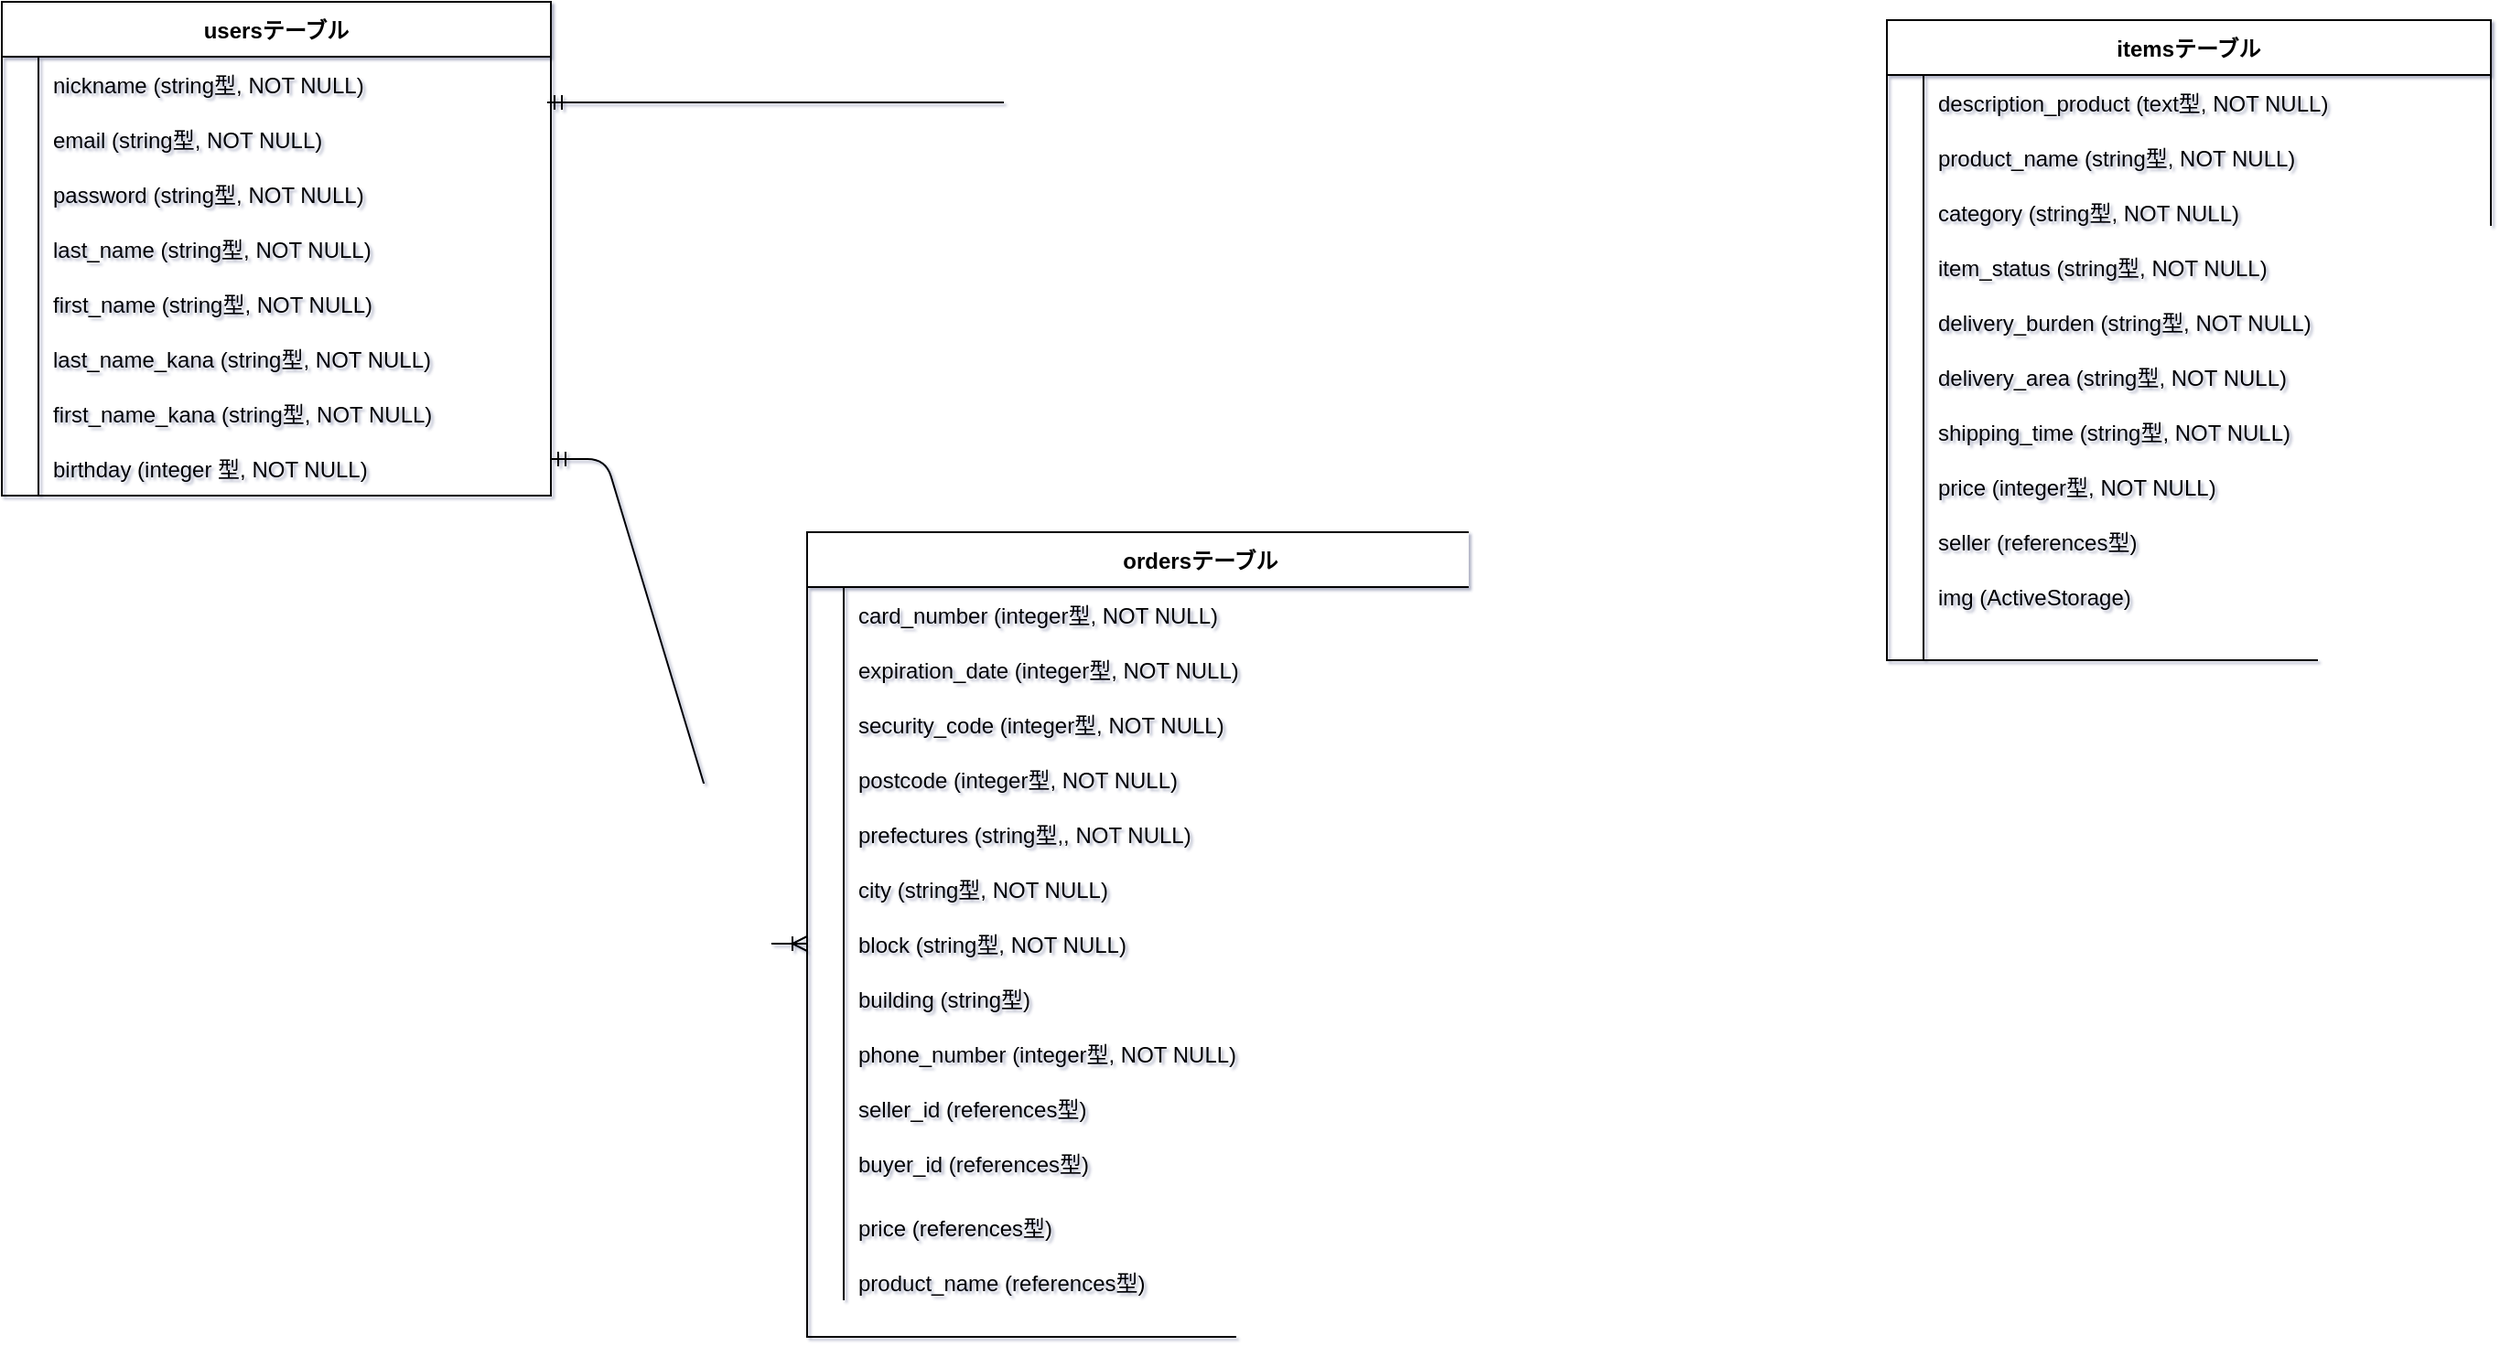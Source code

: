 <mxfile version="14.4.2" type="device"><diagram id="Z1LUBmAmDpVQYMSEyhby" name="Page-1"><mxGraphModel dx="1380" dy="544" grid="1" gridSize="10" guides="1" tooltips="1" connect="1" arrows="1" fold="1" page="0" pageScale="1" pageWidth="1169" pageHeight="827" math="0" shadow="1"><root><mxCell id="0"/><mxCell id="1" parent="0"/><mxCell id="z6vRA38vXSRTYfaLNDdw-1" value="itemsテーブル" style="shape=table;startSize=30;container=1;collapsible=1;childLayout=tableLayout;fixedRows=1;rowLines=0;fontStyle=1;align=center;resizeLast=1;" vertex="1" parent="1"><mxGeometry x="920" y="100" width="330" height="350" as="geometry"/></mxCell><mxCell id="z6vRA38vXSRTYfaLNDdw-23" value="" style="shape=partialRectangle;collapsible=0;dropTarget=0;pointerEvents=0;fillColor=none;top=0;left=0;bottom=0;right=0;points=[[0,0.5],[1,0.5]];portConstraint=eastwest;" vertex="1" parent="z6vRA38vXSRTYfaLNDdw-1"><mxGeometry y="30" width="330" height="30" as="geometry"/></mxCell><mxCell id="z6vRA38vXSRTYfaLNDdw-24" value="" style="shape=partialRectangle;connectable=0;fillColor=none;top=0;left=0;bottom=0;right=0;editable=1;overflow=hidden;" vertex="1" parent="z6vRA38vXSRTYfaLNDdw-23"><mxGeometry width="20" height="30" as="geometry"/></mxCell><mxCell id="z6vRA38vXSRTYfaLNDdw-25" value="description_product (text型, NOT NULL)" style="shape=partialRectangle;connectable=0;fillColor=none;top=0;left=0;bottom=0;right=0;align=left;spacingLeft=6;overflow=hidden;" vertex="1" parent="z6vRA38vXSRTYfaLNDdw-23"><mxGeometry x="20" width="310" height="30" as="geometry"/></mxCell><mxCell id="z6vRA38vXSRTYfaLNDdw-5" value="" style="shape=partialRectangle;collapsible=0;dropTarget=0;pointerEvents=0;fillColor=none;top=0;left=0;bottom=0;right=0;points=[[0,0.5],[1,0.5]];portConstraint=eastwest;" vertex="1" parent="z6vRA38vXSRTYfaLNDdw-1"><mxGeometry y="60" width="330" height="30" as="geometry"/></mxCell><mxCell id="z6vRA38vXSRTYfaLNDdw-6" value="" style="shape=partialRectangle;connectable=0;fillColor=none;top=0;left=0;bottom=0;right=0;editable=1;overflow=hidden;" vertex="1" parent="z6vRA38vXSRTYfaLNDdw-5"><mxGeometry width="20" height="30" as="geometry"/></mxCell><mxCell id="z6vRA38vXSRTYfaLNDdw-7" value="product_name (string型, NOT NULL)" style="shape=partialRectangle;connectable=0;fillColor=none;top=0;left=0;bottom=0;right=0;align=left;spacingLeft=6;overflow=hidden;" vertex="1" parent="z6vRA38vXSRTYfaLNDdw-5"><mxGeometry x="20" width="310" height="30" as="geometry"/></mxCell><mxCell id="z6vRA38vXSRTYfaLNDdw-8" value="" style="shape=partialRectangle;collapsible=0;dropTarget=0;pointerEvents=0;fillColor=none;top=0;left=0;bottom=0;right=0;points=[[0,0.5],[1,0.5]];portConstraint=eastwest;" vertex="1" parent="z6vRA38vXSRTYfaLNDdw-1"><mxGeometry y="90" width="330" height="30" as="geometry"/></mxCell><mxCell id="z6vRA38vXSRTYfaLNDdw-9" value="" style="shape=partialRectangle;connectable=0;fillColor=none;top=0;left=0;bottom=0;right=0;editable=1;overflow=hidden;" vertex="1" parent="z6vRA38vXSRTYfaLNDdw-8"><mxGeometry width="20" height="30" as="geometry"/></mxCell><mxCell id="z6vRA38vXSRTYfaLNDdw-10" value="category (string型, NOT NULL)" style="shape=partialRectangle;connectable=0;fillColor=none;top=0;left=0;bottom=0;right=0;align=left;spacingLeft=6;overflow=hidden;" vertex="1" parent="z6vRA38vXSRTYfaLNDdw-8"><mxGeometry x="20" width="310" height="30" as="geometry"/></mxCell><mxCell id="z6vRA38vXSRTYfaLNDdw-11" value="" style="shape=partialRectangle;collapsible=0;dropTarget=0;pointerEvents=0;fillColor=none;top=0;left=0;bottom=0;right=0;points=[[0,0.5],[1,0.5]];portConstraint=eastwest;" vertex="1" parent="z6vRA38vXSRTYfaLNDdw-1"><mxGeometry y="120" width="330" height="30" as="geometry"/></mxCell><mxCell id="z6vRA38vXSRTYfaLNDdw-12" value="" style="shape=partialRectangle;connectable=0;fillColor=none;top=0;left=0;bottom=0;right=0;editable=1;overflow=hidden;" vertex="1" parent="z6vRA38vXSRTYfaLNDdw-11"><mxGeometry width="20" height="30" as="geometry"/></mxCell><mxCell id="z6vRA38vXSRTYfaLNDdw-13" value="item_status (string型, NOT NULL)" style="shape=partialRectangle;connectable=0;fillColor=none;top=0;left=0;bottom=0;right=0;align=left;spacingLeft=6;overflow=hidden;" vertex="1" parent="z6vRA38vXSRTYfaLNDdw-11"><mxGeometry x="20" width="310" height="30" as="geometry"/></mxCell><mxCell id="z6vRA38vXSRTYfaLNDdw-14" value="" style="shape=partialRectangle;collapsible=0;dropTarget=0;pointerEvents=0;fillColor=none;top=0;left=0;bottom=0;right=0;points=[[0,0.5],[1,0.5]];portConstraint=eastwest;" vertex="1" parent="z6vRA38vXSRTYfaLNDdw-1"><mxGeometry y="150" width="330" height="30" as="geometry"/></mxCell><mxCell id="z6vRA38vXSRTYfaLNDdw-15" value="" style="shape=partialRectangle;connectable=0;fillColor=none;top=0;left=0;bottom=0;right=0;editable=1;overflow=hidden;" vertex="1" parent="z6vRA38vXSRTYfaLNDdw-14"><mxGeometry width="20" height="30" as="geometry"/></mxCell><mxCell id="z6vRA38vXSRTYfaLNDdw-16" value="delivery_burden (string型, NOT NULL)" style="shape=partialRectangle;connectable=0;fillColor=none;top=0;left=0;bottom=0;right=0;align=left;spacingLeft=6;overflow=hidden;" vertex="1" parent="z6vRA38vXSRTYfaLNDdw-14"><mxGeometry x="20" width="310" height="30" as="geometry"/></mxCell><mxCell id="z6vRA38vXSRTYfaLNDdw-17" value="" style="shape=partialRectangle;collapsible=0;dropTarget=0;pointerEvents=0;fillColor=none;top=0;left=0;bottom=0;right=0;points=[[0,0.5],[1,0.5]];portConstraint=eastwest;" vertex="1" parent="z6vRA38vXSRTYfaLNDdw-1"><mxGeometry y="180" width="330" height="30" as="geometry"/></mxCell><mxCell id="z6vRA38vXSRTYfaLNDdw-18" value="" style="shape=partialRectangle;connectable=0;fillColor=none;top=0;left=0;bottom=0;right=0;editable=1;overflow=hidden;" vertex="1" parent="z6vRA38vXSRTYfaLNDdw-17"><mxGeometry width="20" height="30" as="geometry"/></mxCell><mxCell id="z6vRA38vXSRTYfaLNDdw-19" value="delivery_area (string型, NOT NULL)" style="shape=partialRectangle;connectable=0;fillColor=none;top=0;left=0;bottom=0;right=0;align=left;spacingLeft=6;overflow=hidden;" vertex="1" parent="z6vRA38vXSRTYfaLNDdw-17"><mxGeometry x="20" width="310" height="30" as="geometry"/></mxCell><mxCell id="z6vRA38vXSRTYfaLNDdw-20" value="" style="shape=partialRectangle;collapsible=0;dropTarget=0;pointerEvents=0;fillColor=none;top=0;left=0;bottom=0;right=0;points=[[0,0.5],[1,0.5]];portConstraint=eastwest;" vertex="1" parent="z6vRA38vXSRTYfaLNDdw-1"><mxGeometry y="210" width="330" height="30" as="geometry"/></mxCell><mxCell id="z6vRA38vXSRTYfaLNDdw-21" value="" style="shape=partialRectangle;connectable=0;fillColor=none;top=0;left=0;bottom=0;right=0;editable=1;overflow=hidden;" vertex="1" parent="z6vRA38vXSRTYfaLNDdw-20"><mxGeometry width="20" height="30" as="geometry"/></mxCell><mxCell id="z6vRA38vXSRTYfaLNDdw-22" value="shipping_time (string型, NOT NULL)" style="shape=partialRectangle;connectable=0;fillColor=none;top=0;left=0;bottom=0;right=0;align=left;spacingLeft=6;overflow=hidden;" vertex="1" parent="z6vRA38vXSRTYfaLNDdw-20"><mxGeometry x="20" width="310" height="30" as="geometry"/></mxCell><mxCell id="z6vRA38vXSRTYfaLNDdw-26" value="" style="shape=partialRectangle;collapsible=0;dropTarget=0;pointerEvents=0;fillColor=none;top=0;left=0;bottom=0;right=0;points=[[0,0.5],[1,0.5]];portConstraint=eastwest;" vertex="1" parent="z6vRA38vXSRTYfaLNDdw-1"><mxGeometry y="240" width="330" height="30" as="geometry"/></mxCell><mxCell id="z6vRA38vXSRTYfaLNDdw-27" value="" style="shape=partialRectangle;connectable=0;fillColor=none;top=0;left=0;bottom=0;right=0;editable=1;overflow=hidden;" vertex="1" parent="z6vRA38vXSRTYfaLNDdw-26"><mxGeometry width="20" height="30" as="geometry"/></mxCell><mxCell id="z6vRA38vXSRTYfaLNDdw-28" value="price (integer型, NOT NULL)" style="shape=partialRectangle;connectable=0;fillColor=none;top=0;left=0;bottom=0;right=0;align=left;spacingLeft=6;overflow=hidden;" vertex="1" parent="z6vRA38vXSRTYfaLNDdw-26"><mxGeometry x="20" width="310" height="30" as="geometry"/></mxCell><mxCell id="z6vRA38vXSRTYfaLNDdw-114" value="" style="shape=partialRectangle;collapsible=0;dropTarget=0;pointerEvents=0;fillColor=none;top=0;left=0;bottom=0;right=0;points=[[0,0.5],[1,0.5]];portConstraint=eastwest;" vertex="1" parent="z6vRA38vXSRTYfaLNDdw-1"><mxGeometry y="270" width="330" height="30" as="geometry"/></mxCell><mxCell id="z6vRA38vXSRTYfaLNDdw-115" value="" style="shape=partialRectangle;connectable=0;fillColor=none;top=0;left=0;bottom=0;right=0;editable=1;overflow=hidden;" vertex="1" parent="z6vRA38vXSRTYfaLNDdw-114"><mxGeometry width="20" height="30" as="geometry"/></mxCell><mxCell id="z6vRA38vXSRTYfaLNDdw-116" value="seller (references型)" style="shape=partialRectangle;connectable=0;fillColor=none;top=0;left=0;bottom=0;right=0;align=left;spacingLeft=6;overflow=hidden;" vertex="1" parent="z6vRA38vXSRTYfaLNDdw-114"><mxGeometry x="20" width="310" height="30" as="geometry"/></mxCell><mxCell id="z6vRA38vXSRTYfaLNDdw-29" value="" style="shape=partialRectangle;collapsible=0;dropTarget=0;pointerEvents=0;fillColor=none;top=0;left=0;bottom=0;right=0;points=[[0,0.5],[1,0.5]];portConstraint=eastwest;" vertex="1" parent="z6vRA38vXSRTYfaLNDdw-1"><mxGeometry y="300" width="330" height="30" as="geometry"/></mxCell><mxCell id="z6vRA38vXSRTYfaLNDdw-30" value="" style="shape=partialRectangle;connectable=0;fillColor=none;top=0;left=0;bottom=0;right=0;editable=1;overflow=hidden;" vertex="1" parent="z6vRA38vXSRTYfaLNDdw-29"><mxGeometry width="20" height="30" as="geometry"/></mxCell><mxCell id="z6vRA38vXSRTYfaLNDdw-31" value="img (ActiveStorage)" style="shape=partialRectangle;connectable=0;fillColor=none;top=0;left=0;bottom=0;right=0;align=left;spacingLeft=6;overflow=hidden;" vertex="1" parent="z6vRA38vXSRTYfaLNDdw-29"><mxGeometry x="20" width="310" height="30" as="geometry"/></mxCell><mxCell id="z6vRA38vXSRTYfaLNDdw-2" value="" style="shape=partialRectangle;collapsible=0;dropTarget=0;pointerEvents=0;fillColor=none;top=0;left=0;bottom=1;right=0;points=[[0,0.5],[1,0.5]];portConstraint=eastwest;" vertex="1" parent="z6vRA38vXSRTYfaLNDdw-1"><mxGeometry y="330" width="330" height="20" as="geometry"/></mxCell><mxCell id="z6vRA38vXSRTYfaLNDdw-3" value="" style="shape=partialRectangle;connectable=0;fillColor=none;top=0;left=0;bottom=0;right=0;fontStyle=1;overflow=hidden;" vertex="1" parent="z6vRA38vXSRTYfaLNDdw-2"><mxGeometry width="20" height="20" as="geometry"/></mxCell><mxCell id="z6vRA38vXSRTYfaLNDdw-4" value="" style="shape=partialRectangle;connectable=0;fillColor=none;top=0;left=0;bottom=0;right=0;align=left;spacingLeft=6;fontStyle=5;overflow=hidden;" vertex="1" parent="z6vRA38vXSRTYfaLNDdw-2"><mxGeometry x="20" width="310" height="20" as="geometry"/></mxCell><mxCell id="z6vRA38vXSRTYfaLNDdw-40" value="usersテーブル" style="shape=table;startSize=30;container=1;collapsible=1;childLayout=tableLayout;fixedRows=1;rowLines=0;fontStyle=1;align=center;resizeLast=1;" vertex="1" parent="1"><mxGeometry x="-110" y="90" width="300" height="270" as="geometry"/></mxCell><mxCell id="z6vRA38vXSRTYfaLNDdw-44" value="" style="shape=partialRectangle;collapsible=0;dropTarget=0;pointerEvents=0;fillColor=none;top=0;left=0;bottom=0;right=0;points=[[0,0.5],[1,0.5]];portConstraint=eastwest;" vertex="1" parent="z6vRA38vXSRTYfaLNDdw-40"><mxGeometry y="30" width="300" height="30" as="geometry"/></mxCell><mxCell id="z6vRA38vXSRTYfaLNDdw-45" value="" style="shape=partialRectangle;connectable=0;fillColor=none;top=0;left=0;bottom=0;right=0;editable=1;overflow=hidden;" vertex="1" parent="z6vRA38vXSRTYfaLNDdw-44"><mxGeometry width="20" height="30" as="geometry"/></mxCell><mxCell id="z6vRA38vXSRTYfaLNDdw-46" value="nickname (string型, NOT NULL)" style="shape=partialRectangle;connectable=0;fillColor=none;top=0;left=0;bottom=0;right=0;align=left;spacingLeft=6;overflow=hidden;" vertex="1" parent="z6vRA38vXSRTYfaLNDdw-44"><mxGeometry x="20" width="280" height="30" as="geometry"/></mxCell><mxCell id="z6vRA38vXSRTYfaLNDdw-47" value="" style="shape=partialRectangle;collapsible=0;dropTarget=0;pointerEvents=0;fillColor=none;top=0;left=0;bottom=0;right=0;points=[[0,0.5],[1,0.5]];portConstraint=eastwest;" vertex="1" parent="z6vRA38vXSRTYfaLNDdw-40"><mxGeometry y="60" width="300" height="30" as="geometry"/></mxCell><mxCell id="z6vRA38vXSRTYfaLNDdw-48" value="" style="shape=partialRectangle;connectable=0;fillColor=none;top=0;left=0;bottom=0;right=0;editable=1;overflow=hidden;" vertex="1" parent="z6vRA38vXSRTYfaLNDdw-47"><mxGeometry width="20" height="30" as="geometry"/></mxCell><mxCell id="z6vRA38vXSRTYfaLNDdw-49" value="email (string型, NOT NULL)" style="shape=partialRectangle;connectable=0;fillColor=none;top=0;left=0;bottom=0;right=0;align=left;spacingLeft=6;overflow=hidden;" vertex="1" parent="z6vRA38vXSRTYfaLNDdw-47"><mxGeometry x="20" width="280" height="30" as="geometry"/></mxCell><mxCell id="z6vRA38vXSRTYfaLNDdw-50" value="" style="shape=partialRectangle;collapsible=0;dropTarget=0;pointerEvents=0;fillColor=none;top=0;left=0;bottom=0;right=0;points=[[0,0.5],[1,0.5]];portConstraint=eastwest;" vertex="1" parent="z6vRA38vXSRTYfaLNDdw-40"><mxGeometry y="90" width="300" height="30" as="geometry"/></mxCell><mxCell id="z6vRA38vXSRTYfaLNDdw-51" value="" style="shape=partialRectangle;connectable=0;fillColor=none;top=0;left=0;bottom=0;right=0;editable=1;overflow=hidden;" vertex="1" parent="z6vRA38vXSRTYfaLNDdw-50"><mxGeometry width="20" height="30" as="geometry"/></mxCell><mxCell id="z6vRA38vXSRTYfaLNDdw-52" value="password (string型, NOT NULL)" style="shape=partialRectangle;connectable=0;fillColor=none;top=0;left=0;bottom=0;right=0;align=left;spacingLeft=6;overflow=hidden;" vertex="1" parent="z6vRA38vXSRTYfaLNDdw-50"><mxGeometry x="20" width="280" height="30" as="geometry"/></mxCell><mxCell id="z6vRA38vXSRTYfaLNDdw-56" value="" style="shape=partialRectangle;collapsible=0;dropTarget=0;pointerEvents=0;fillColor=none;top=0;left=0;bottom=0;right=0;points=[[0,0.5],[1,0.5]];portConstraint=eastwest;" vertex="1" parent="z6vRA38vXSRTYfaLNDdw-40"><mxGeometry y="120" width="300" height="30" as="geometry"/></mxCell><mxCell id="z6vRA38vXSRTYfaLNDdw-57" value="" style="shape=partialRectangle;connectable=0;fillColor=none;top=0;left=0;bottom=0;right=0;editable=1;overflow=hidden;" vertex="1" parent="z6vRA38vXSRTYfaLNDdw-56"><mxGeometry width="20" height="30" as="geometry"/></mxCell><mxCell id="z6vRA38vXSRTYfaLNDdw-58" value="last_name (string型, NOT NULL)" style="shape=partialRectangle;connectable=0;fillColor=none;top=0;left=0;bottom=0;right=0;align=left;spacingLeft=6;overflow=hidden;" vertex="1" parent="z6vRA38vXSRTYfaLNDdw-56"><mxGeometry x="20" width="280" height="30" as="geometry"/></mxCell><mxCell id="z6vRA38vXSRTYfaLNDdw-59" value="" style="shape=partialRectangle;collapsible=0;dropTarget=0;pointerEvents=0;fillColor=none;top=0;left=0;bottom=0;right=0;points=[[0,0.5],[1,0.5]];portConstraint=eastwest;" vertex="1" parent="z6vRA38vXSRTYfaLNDdw-40"><mxGeometry y="150" width="300" height="30" as="geometry"/></mxCell><mxCell id="z6vRA38vXSRTYfaLNDdw-60" value="" style="shape=partialRectangle;connectable=0;fillColor=none;top=0;left=0;bottom=0;right=0;editable=1;overflow=hidden;" vertex="1" parent="z6vRA38vXSRTYfaLNDdw-59"><mxGeometry width="20" height="30" as="geometry"/></mxCell><mxCell id="z6vRA38vXSRTYfaLNDdw-61" value="first_name (string型, NOT NULL)" style="shape=partialRectangle;connectable=0;fillColor=none;top=0;left=0;bottom=0;right=0;align=left;spacingLeft=6;overflow=hidden;" vertex="1" parent="z6vRA38vXSRTYfaLNDdw-59"><mxGeometry x="20" width="280" height="30" as="geometry"/></mxCell><mxCell id="z6vRA38vXSRTYfaLNDdw-62" value="" style="shape=partialRectangle;collapsible=0;dropTarget=0;pointerEvents=0;fillColor=none;top=0;left=0;bottom=0;right=0;points=[[0,0.5],[1,0.5]];portConstraint=eastwest;" vertex="1" parent="z6vRA38vXSRTYfaLNDdw-40"><mxGeometry y="180" width="300" height="30" as="geometry"/></mxCell><mxCell id="z6vRA38vXSRTYfaLNDdw-63" value="" style="shape=partialRectangle;connectable=0;fillColor=none;top=0;left=0;bottom=0;right=0;editable=1;overflow=hidden;" vertex="1" parent="z6vRA38vXSRTYfaLNDdw-62"><mxGeometry width="20" height="30" as="geometry"/></mxCell><mxCell id="z6vRA38vXSRTYfaLNDdw-64" value="last_name_kana (string型, NOT NULL)" style="shape=partialRectangle;connectable=0;fillColor=none;top=0;left=0;bottom=0;right=0;align=left;spacingLeft=6;overflow=hidden;" vertex="1" parent="z6vRA38vXSRTYfaLNDdw-62"><mxGeometry x="20" width="280" height="30" as="geometry"/></mxCell><mxCell id="z6vRA38vXSRTYfaLNDdw-65" value="" style="shape=partialRectangle;collapsible=0;dropTarget=0;pointerEvents=0;fillColor=none;top=0;left=0;bottom=0;right=0;points=[[0,0.5],[1,0.5]];portConstraint=eastwest;" vertex="1" parent="z6vRA38vXSRTYfaLNDdw-40"><mxGeometry y="210" width="300" height="30" as="geometry"/></mxCell><mxCell id="z6vRA38vXSRTYfaLNDdw-66" value="" style="shape=partialRectangle;connectable=0;fillColor=none;top=0;left=0;bottom=0;right=0;editable=1;overflow=hidden;" vertex="1" parent="z6vRA38vXSRTYfaLNDdw-65"><mxGeometry width="20" height="30" as="geometry"/></mxCell><mxCell id="z6vRA38vXSRTYfaLNDdw-67" value="first_name_kana (string型, NOT NULL)" style="shape=partialRectangle;connectable=0;fillColor=none;top=0;left=0;bottom=0;right=0;align=left;spacingLeft=6;overflow=hidden;" vertex="1" parent="z6vRA38vXSRTYfaLNDdw-65"><mxGeometry x="20" width="280" height="30" as="geometry"/></mxCell><mxCell id="z6vRA38vXSRTYfaLNDdw-68" value="" style="shape=partialRectangle;collapsible=0;dropTarget=0;pointerEvents=0;fillColor=none;top=0;left=0;bottom=0;right=0;points=[[0,0.5],[1,0.5]];portConstraint=eastwest;" vertex="1" parent="z6vRA38vXSRTYfaLNDdw-40"><mxGeometry y="240" width="300" height="30" as="geometry"/></mxCell><mxCell id="z6vRA38vXSRTYfaLNDdw-69" value="" style="shape=partialRectangle;connectable=0;fillColor=none;top=0;left=0;bottom=0;right=0;editable=1;overflow=hidden;" vertex="1" parent="z6vRA38vXSRTYfaLNDdw-68"><mxGeometry width="20" height="30" as="geometry"/></mxCell><mxCell id="z6vRA38vXSRTYfaLNDdw-70" value="birthday (integer 型, NOT NULL)" style="shape=partialRectangle;connectable=0;fillColor=none;top=0;left=0;bottom=0;right=0;align=left;spacingLeft=6;overflow=hidden;" vertex="1" parent="z6vRA38vXSRTYfaLNDdw-68"><mxGeometry x="20" width="280" height="30" as="geometry"/></mxCell><mxCell id="z6vRA38vXSRTYfaLNDdw-77" value="ordersテーブル" style="shape=table;startSize=30;container=1;collapsible=1;childLayout=tableLayout;fixedRows=1;rowLines=0;fontStyle=1;align=center;resizeLast=1;" vertex="1" parent="1"><mxGeometry x="330" y="380" width="430" height="440.0" as="geometry"/></mxCell><mxCell id="z6vRA38vXSRTYfaLNDdw-81" value="" style="shape=partialRectangle;collapsible=0;dropTarget=0;pointerEvents=0;fillColor=none;top=0;left=0;bottom=0;right=0;points=[[0,0.5],[1,0.5]];portConstraint=eastwest;" vertex="1" parent="z6vRA38vXSRTYfaLNDdw-77"><mxGeometry y="30" width="430" height="30" as="geometry"/></mxCell><mxCell id="z6vRA38vXSRTYfaLNDdw-82" value="" style="shape=partialRectangle;connectable=0;fillColor=none;top=0;left=0;bottom=0;right=0;editable=1;overflow=hidden;" vertex="1" parent="z6vRA38vXSRTYfaLNDdw-81"><mxGeometry width="20" height="30" as="geometry"/></mxCell><mxCell id="z6vRA38vXSRTYfaLNDdw-83" value="card_number (integer型, NOT NULL)" style="shape=partialRectangle;connectable=0;fillColor=none;top=0;left=0;bottom=0;right=0;align=left;spacingLeft=6;overflow=hidden;" vertex="1" parent="z6vRA38vXSRTYfaLNDdw-81"><mxGeometry x="20" width="410" height="30" as="geometry"/></mxCell><mxCell id="z6vRA38vXSRTYfaLNDdw-84" value="" style="shape=partialRectangle;collapsible=0;dropTarget=0;pointerEvents=0;fillColor=none;top=0;left=0;bottom=0;right=0;points=[[0,0.5],[1,0.5]];portConstraint=eastwest;" vertex="1" parent="z6vRA38vXSRTYfaLNDdw-77"><mxGeometry y="60" width="430" height="30" as="geometry"/></mxCell><mxCell id="z6vRA38vXSRTYfaLNDdw-85" value="" style="shape=partialRectangle;connectable=0;fillColor=none;top=0;left=0;bottom=0;right=0;editable=1;overflow=hidden;" vertex="1" parent="z6vRA38vXSRTYfaLNDdw-84"><mxGeometry width="20" height="30" as="geometry"/></mxCell><mxCell id="z6vRA38vXSRTYfaLNDdw-86" value="expiration_date (integer型, NOT NULL)" style="shape=partialRectangle;connectable=0;fillColor=none;top=0;left=0;bottom=0;right=0;align=left;spacingLeft=6;overflow=hidden;" vertex="1" parent="z6vRA38vXSRTYfaLNDdw-84"><mxGeometry x="20" width="410" height="30" as="geometry"/></mxCell><mxCell id="z6vRA38vXSRTYfaLNDdw-87" value="" style="shape=partialRectangle;collapsible=0;dropTarget=0;pointerEvents=0;fillColor=none;top=0;left=0;bottom=0;right=0;points=[[0,0.5],[1,0.5]];portConstraint=eastwest;" vertex="1" parent="z6vRA38vXSRTYfaLNDdw-77"><mxGeometry y="90" width="430" height="30" as="geometry"/></mxCell><mxCell id="z6vRA38vXSRTYfaLNDdw-88" value="" style="shape=partialRectangle;connectable=0;fillColor=none;top=0;left=0;bottom=0;right=0;editable=1;overflow=hidden;" vertex="1" parent="z6vRA38vXSRTYfaLNDdw-87"><mxGeometry width="20" height="30" as="geometry"/></mxCell><mxCell id="z6vRA38vXSRTYfaLNDdw-89" value="security_code (integer型, NOT NULL)" style="shape=partialRectangle;connectable=0;fillColor=none;top=0;left=0;bottom=0;right=0;align=left;spacingLeft=6;overflow=hidden;" vertex="1" parent="z6vRA38vXSRTYfaLNDdw-87"><mxGeometry x="20" width="410" height="30" as="geometry"/></mxCell><mxCell id="z6vRA38vXSRTYfaLNDdw-90" value="" style="shape=partialRectangle;collapsible=0;dropTarget=0;pointerEvents=0;fillColor=none;top=0;left=0;bottom=0;right=0;points=[[0,0.5],[1,0.5]];portConstraint=eastwest;" vertex="1" parent="z6vRA38vXSRTYfaLNDdw-77"><mxGeometry y="120" width="430" height="30" as="geometry"/></mxCell><mxCell id="z6vRA38vXSRTYfaLNDdw-91" value="" style="shape=partialRectangle;connectable=0;fillColor=none;top=0;left=0;bottom=0;right=0;editable=1;overflow=hidden;" vertex="1" parent="z6vRA38vXSRTYfaLNDdw-90"><mxGeometry width="20" height="30" as="geometry"/></mxCell><mxCell id="z6vRA38vXSRTYfaLNDdw-92" value="postcode (integer型, NOT NULL)" style="shape=partialRectangle;connectable=0;fillColor=none;top=0;left=0;bottom=0;right=0;align=left;spacingLeft=6;overflow=hidden;" vertex="1" parent="z6vRA38vXSRTYfaLNDdw-90"><mxGeometry x="20" width="410" height="30" as="geometry"/></mxCell><mxCell id="z6vRA38vXSRTYfaLNDdw-93" value="" style="shape=partialRectangle;collapsible=0;dropTarget=0;pointerEvents=0;fillColor=none;top=0;left=0;bottom=0;right=0;points=[[0,0.5],[1,0.5]];portConstraint=eastwest;" vertex="1" parent="z6vRA38vXSRTYfaLNDdw-77"><mxGeometry y="150" width="430" height="30" as="geometry"/></mxCell><mxCell id="z6vRA38vXSRTYfaLNDdw-94" value="" style="shape=partialRectangle;connectable=0;fillColor=none;top=0;left=0;bottom=0;right=0;editable=1;overflow=hidden;" vertex="1" parent="z6vRA38vXSRTYfaLNDdw-93"><mxGeometry width="20" height="30" as="geometry"/></mxCell><mxCell id="z6vRA38vXSRTYfaLNDdw-95" value="prefectures (string型,, NOT NULL)" style="shape=partialRectangle;connectable=0;fillColor=none;top=0;left=0;bottom=0;right=0;align=left;spacingLeft=6;overflow=hidden;" vertex="1" parent="z6vRA38vXSRTYfaLNDdw-93"><mxGeometry x="20" width="410" height="30" as="geometry"/></mxCell><mxCell id="z6vRA38vXSRTYfaLNDdw-96" value="" style="shape=partialRectangle;collapsible=0;dropTarget=0;pointerEvents=0;fillColor=none;top=0;left=0;bottom=0;right=0;points=[[0,0.5],[1,0.5]];portConstraint=eastwest;" vertex="1" parent="z6vRA38vXSRTYfaLNDdw-77"><mxGeometry y="180" width="430" height="30" as="geometry"/></mxCell><mxCell id="z6vRA38vXSRTYfaLNDdw-97" value="" style="shape=partialRectangle;connectable=0;fillColor=none;top=0;left=0;bottom=0;right=0;editable=1;overflow=hidden;" vertex="1" parent="z6vRA38vXSRTYfaLNDdw-96"><mxGeometry width="20" height="30" as="geometry"/></mxCell><mxCell id="z6vRA38vXSRTYfaLNDdw-98" value="city (string型, NOT NULL)" style="shape=partialRectangle;connectable=0;fillColor=none;top=0;left=0;bottom=0;right=0;align=left;spacingLeft=6;overflow=hidden;" vertex="1" parent="z6vRA38vXSRTYfaLNDdw-96"><mxGeometry x="20" width="410" height="30" as="geometry"/></mxCell><mxCell id="z6vRA38vXSRTYfaLNDdw-99" value="" style="shape=partialRectangle;collapsible=0;dropTarget=0;pointerEvents=0;fillColor=none;top=0;left=0;bottom=0;right=0;points=[[0,0.5],[1,0.5]];portConstraint=eastwest;" vertex="1" parent="z6vRA38vXSRTYfaLNDdw-77"><mxGeometry y="210" width="430" height="30" as="geometry"/></mxCell><mxCell id="z6vRA38vXSRTYfaLNDdw-100" value="" style="shape=partialRectangle;connectable=0;fillColor=none;top=0;left=0;bottom=0;right=0;editable=1;overflow=hidden;" vertex="1" parent="z6vRA38vXSRTYfaLNDdw-99"><mxGeometry width="20" height="30" as="geometry"/></mxCell><mxCell id="z6vRA38vXSRTYfaLNDdw-101" value="block (string型, NOT NULL)" style="shape=partialRectangle;connectable=0;fillColor=none;top=0;left=0;bottom=0;right=0;align=left;spacingLeft=6;overflow=hidden;" vertex="1" parent="z6vRA38vXSRTYfaLNDdw-99"><mxGeometry x="20" width="410" height="30" as="geometry"/></mxCell><mxCell id="z6vRA38vXSRTYfaLNDdw-102" value="" style="shape=partialRectangle;collapsible=0;dropTarget=0;pointerEvents=0;fillColor=none;top=0;left=0;bottom=0;right=0;points=[[0,0.5],[1,0.5]];portConstraint=eastwest;" vertex="1" parent="z6vRA38vXSRTYfaLNDdw-77"><mxGeometry y="240" width="430" height="30" as="geometry"/></mxCell><mxCell id="z6vRA38vXSRTYfaLNDdw-103" value="" style="shape=partialRectangle;connectable=0;fillColor=none;top=0;left=0;bottom=0;right=0;editable=1;overflow=hidden;" vertex="1" parent="z6vRA38vXSRTYfaLNDdw-102"><mxGeometry width="20" height="30" as="geometry"/></mxCell><mxCell id="z6vRA38vXSRTYfaLNDdw-104" value="building (string型)" style="shape=partialRectangle;connectable=0;fillColor=none;top=0;left=0;bottom=0;right=0;align=left;spacingLeft=6;overflow=hidden;" vertex="1" parent="z6vRA38vXSRTYfaLNDdw-102"><mxGeometry x="20" width="410" height="30" as="geometry"/></mxCell><mxCell id="z6vRA38vXSRTYfaLNDdw-105" value="" style="shape=partialRectangle;collapsible=0;dropTarget=0;pointerEvents=0;fillColor=none;top=0;left=0;bottom=0;right=0;points=[[0,0.5],[1,0.5]];portConstraint=eastwest;" vertex="1" parent="z6vRA38vXSRTYfaLNDdw-77"><mxGeometry y="270" width="430" height="30" as="geometry"/></mxCell><mxCell id="z6vRA38vXSRTYfaLNDdw-106" value="" style="shape=partialRectangle;connectable=0;fillColor=none;top=0;left=0;bottom=0;right=0;editable=1;overflow=hidden;" vertex="1" parent="z6vRA38vXSRTYfaLNDdw-105"><mxGeometry width="20" height="30" as="geometry"/></mxCell><mxCell id="z6vRA38vXSRTYfaLNDdw-107" value="phone_number (integer型, NOT NULL)" style="shape=partialRectangle;connectable=0;fillColor=none;top=0;left=0;bottom=0;right=0;align=left;spacingLeft=6;overflow=hidden;" vertex="1" parent="z6vRA38vXSRTYfaLNDdw-105"><mxGeometry x="20" width="410" height="30" as="geometry"/></mxCell><mxCell id="z6vRA38vXSRTYfaLNDdw-117" value="" style="shape=partialRectangle;collapsible=0;dropTarget=0;pointerEvents=0;fillColor=none;top=0;left=0;bottom=0;right=0;points=[[0,0.5],[1,0.5]];portConstraint=eastwest;" vertex="1" parent="z6vRA38vXSRTYfaLNDdw-77"><mxGeometry y="300" width="430" height="30" as="geometry"/></mxCell><mxCell id="z6vRA38vXSRTYfaLNDdw-118" value="" style="shape=partialRectangle;connectable=0;fillColor=none;top=0;left=0;bottom=0;right=0;editable=1;overflow=hidden;" vertex="1" parent="z6vRA38vXSRTYfaLNDdw-117"><mxGeometry width="20" height="30" as="geometry"/></mxCell><mxCell id="z6vRA38vXSRTYfaLNDdw-119" value="seller_id (references型)" style="shape=partialRectangle;connectable=0;fillColor=none;top=0;left=0;bottom=0;right=0;align=left;spacingLeft=6;overflow=hidden;" vertex="1" parent="z6vRA38vXSRTYfaLNDdw-117"><mxGeometry x="20" width="410" height="30" as="geometry"/></mxCell><mxCell id="z6vRA38vXSRTYfaLNDdw-185" value="" style="shape=partialRectangle;collapsible=0;dropTarget=0;pointerEvents=0;fillColor=none;top=0;left=0;bottom=0;right=0;points=[[0,0.5],[1,0.5]];portConstraint=eastwest;" vertex="1" parent="z6vRA38vXSRTYfaLNDdw-77"><mxGeometry y="330" width="430" height="30" as="geometry"/></mxCell><mxCell id="z6vRA38vXSRTYfaLNDdw-186" value="" style="shape=partialRectangle;connectable=0;fillColor=none;top=0;left=0;bottom=0;right=0;editable=1;overflow=hidden;" vertex="1" parent="z6vRA38vXSRTYfaLNDdw-185"><mxGeometry width="20" height="30" as="geometry"/></mxCell><mxCell id="z6vRA38vXSRTYfaLNDdw-187" value="buyer_id (references型)" style="shape=partialRectangle;connectable=0;fillColor=none;top=0;left=0;bottom=0;right=0;align=left;spacingLeft=6;overflow=hidden;" vertex="1" parent="z6vRA38vXSRTYfaLNDdw-185"><mxGeometry x="20" width="410" height="30" as="geometry"/></mxCell><mxCell id="z6vRA38vXSRTYfaLNDdw-203" value="" style="shape=partialRectangle;collapsible=0;dropTarget=0;pointerEvents=0;fillColor=none;top=0;left=0;bottom=0;right=0;points=[[0,0.5],[1,0.5]];portConstraint=eastwest;" vertex="1" parent="z6vRA38vXSRTYfaLNDdw-77"><mxGeometry y="360" width="430" height="40" as="geometry"/></mxCell><mxCell id="z6vRA38vXSRTYfaLNDdw-204" value="" style="shape=partialRectangle;connectable=0;fillColor=none;top=0;left=0;bottom=0;right=0;editable=1;overflow=hidden;" vertex="1" parent="z6vRA38vXSRTYfaLNDdw-203"><mxGeometry width="20" height="40" as="geometry"/></mxCell><mxCell id="z6vRA38vXSRTYfaLNDdw-205" value="price (references型)" style="shape=partialRectangle;connectable=0;fillColor=none;top=0;left=0;bottom=0;right=0;align=left;spacingLeft=6;overflow=hidden;" vertex="1" parent="z6vRA38vXSRTYfaLNDdw-203"><mxGeometry x="20" width="410" height="40" as="geometry"/></mxCell><mxCell id="z6vRA38vXSRTYfaLNDdw-108" value="" style="shape=partialRectangle;collapsible=0;dropTarget=0;pointerEvents=0;fillColor=none;top=0;left=0;bottom=0;right=0;points=[[0,0.5],[1,0.5]];portConstraint=eastwest;" vertex="1" parent="z6vRA38vXSRTYfaLNDdw-77"><mxGeometry y="400" width="430" height="20" as="geometry"/></mxCell><mxCell id="z6vRA38vXSRTYfaLNDdw-109" value="" style="shape=partialRectangle;connectable=0;fillColor=none;top=0;left=0;bottom=0;right=0;editable=1;overflow=hidden;" vertex="1" parent="z6vRA38vXSRTYfaLNDdw-108"><mxGeometry width="20" height="20" as="geometry"/></mxCell><mxCell id="z6vRA38vXSRTYfaLNDdw-110" value="product_name (references型)" style="shape=partialRectangle;connectable=0;fillColor=none;top=0;left=0;bottom=0;right=0;align=left;spacingLeft=6;overflow=hidden;" vertex="1" parent="z6vRA38vXSRTYfaLNDdw-108"><mxGeometry x="20" width="410" height="20" as="geometry"/></mxCell><mxCell id="z6vRA38vXSRTYfaLNDdw-217" value="" style="edgeStyle=entityRelationEdgeStyle;fontSize=12;html=1;endArrow=ERoneToMany;startArrow=ERmandOne;" edge="1" parent="1" target="z6vRA38vXSRTYfaLNDdw-99"><mxGeometry width="100" height="100" relative="1" as="geometry"><mxPoint x="190" y="340" as="sourcePoint"/><mxPoint x="-1" y="670" as="targetPoint"/></mxGeometry></mxCell><mxCell id="z6vRA38vXSRTYfaLNDdw-221" value="" style="edgeStyle=entityRelationEdgeStyle;fontSize=12;html=1;endArrow=ERmandOne;startArrow=ERmandOne;entryX=-0.009;entryY=1.276;entryDx=0;entryDy=0;entryPerimeter=0;" edge="1" parent="1" target="z6vRA38vXSRTYfaLNDdw-8"><mxGeometry width="100" height="100" relative="1" as="geometry"><mxPoint x="760" y="700" as="sourcePoint"/><mxPoint x="860" y="600" as="targetPoint"/></mxGeometry></mxCell><mxCell id="z6vRA38vXSRTYfaLNDdw-223" value="" style="edgeStyle=entityRelationEdgeStyle;fontSize=12;html=1;endArrow=ERzeroToMany;startArrow=ERmandOne;entryX=0;entryY=0.5;entryDx=0;entryDy=0;" edge="1" parent="1" target="z6vRA38vXSRTYfaLNDdw-23"><mxGeometry width="100" height="100" relative="1" as="geometry"><mxPoint x="188" y="145" as="sourcePoint"/><mxPoint x="620" y="670" as="targetPoint"/></mxGeometry></mxCell></root></mxGraphModel></diagram></mxfile>